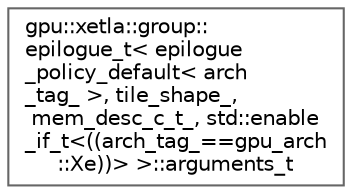 digraph "Graphical Class Hierarchy"
{
 // LATEX_PDF_SIZE
  bgcolor="transparent";
  edge [fontname=Helvetica,fontsize=10,labelfontname=Helvetica,labelfontsize=10];
  node [fontname=Helvetica,fontsize=10,shape=box,height=0.2,width=0.4];
  rankdir="LR";
  Node0 [id="Node000000",label="gpu::xetla::group::\lepilogue_t\< epilogue\l_policy_default\< arch\l_tag_ \>, tile_shape_,\l mem_desc_c_t_, std::enable\l_if_t\<((arch_tag_==gpu_arch\l::Xe))\> \>::arguments_t",height=0.2,width=0.4,color="grey40", fillcolor="white", style="filled",URL="$structgpu_1_1xetla_1_1group_1_1epilogue__t_3_01epilogue__policy__default_3_01arch__tag___01_4_005391a9a4952ed415a4e9242642e12322.html",tooltip="Epilogue arguments."];
}
